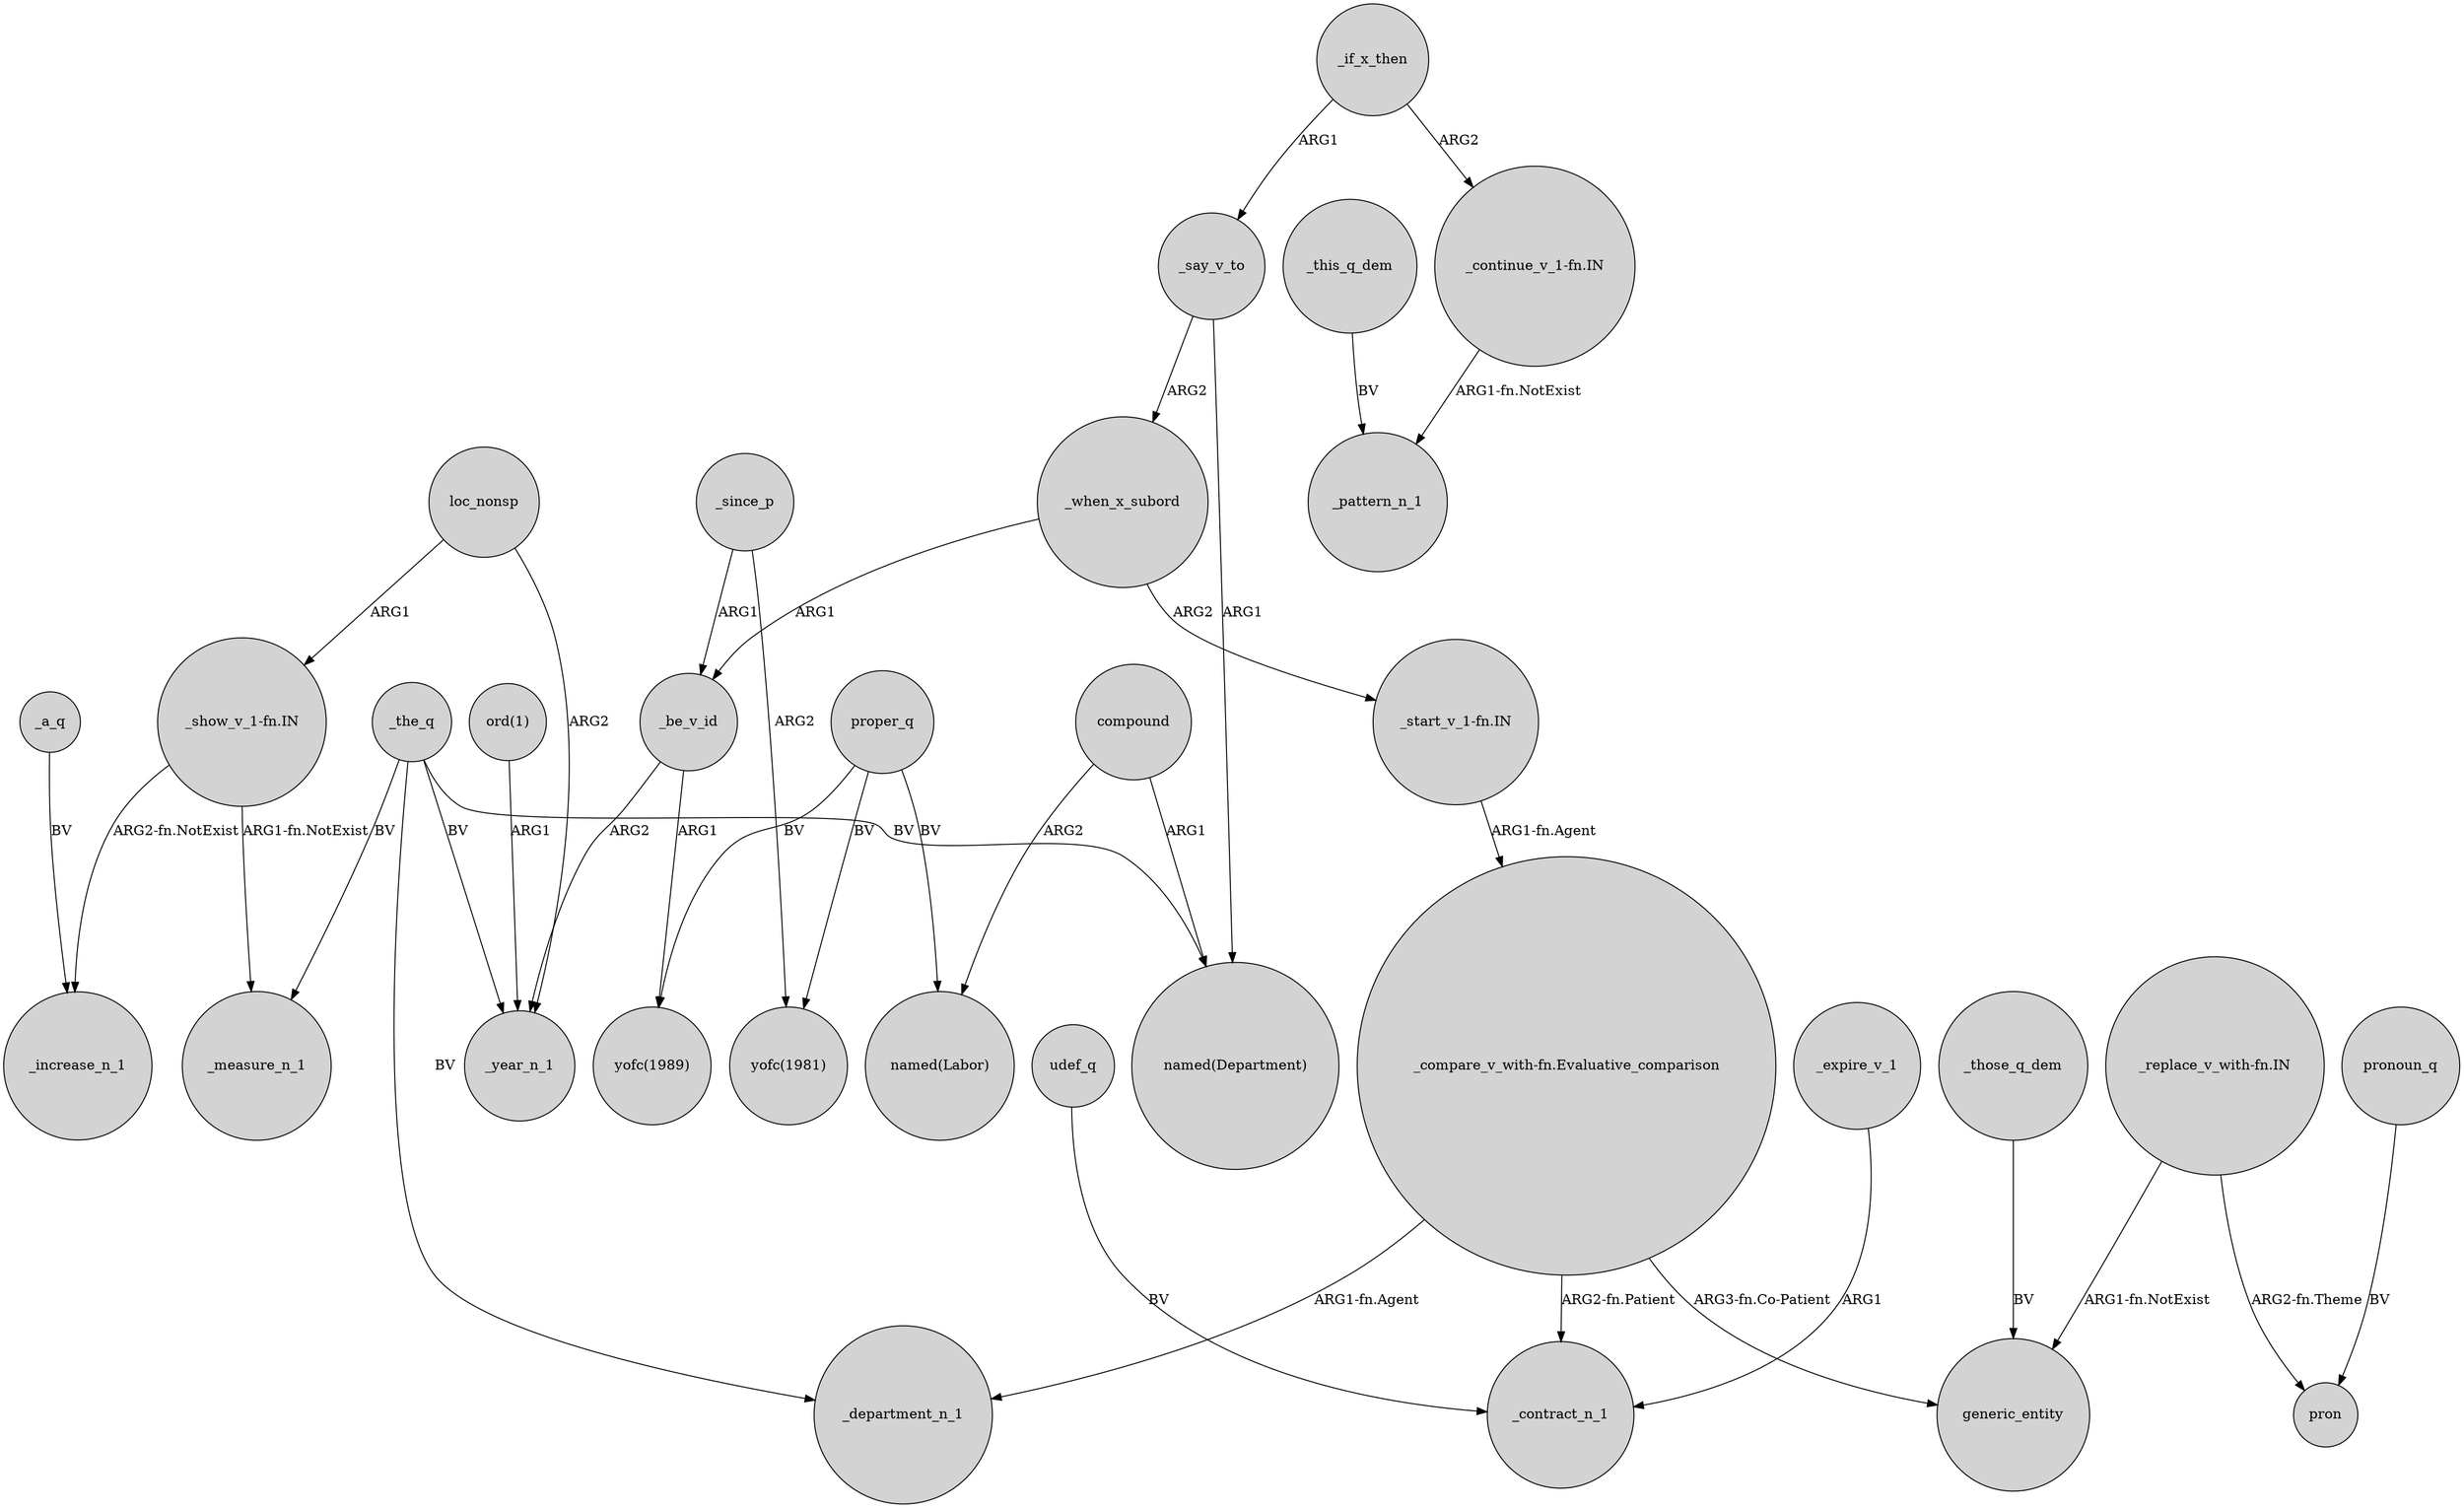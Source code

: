 digraph {
	node [shape=circle style=filled]
	_the_q -> _measure_n_1 [label=BV]
	"_show_v_1-fn.IN" -> _increase_n_1 [label="ARG2-fn.NotExist"]
	_this_q_dem -> _pattern_n_1 [label=BV]
	_a_q -> _increase_n_1 [label=BV]
	"_compare_v_with-fn.Evaluative_comparison" -> _contract_n_1 [label="ARG2-fn.Patient"]
	_since_p -> "yofc(1981)" [label=ARG2]
	_be_v_id -> _year_n_1 [label=ARG2]
	_if_x_then -> _say_v_to [label=ARG1]
	"_compare_v_with-fn.Evaluative_comparison" -> _department_n_1 [label="ARG1-fn.Agent"]
	_if_x_then -> "_continue_v_1-fn.IN" [label=ARG2]
	_the_q -> _department_n_1 [label=BV]
	"_show_v_1-fn.IN" -> _measure_n_1 [label="ARG1-fn.NotExist"]
	proper_q -> "yofc(1989)" [label=BV]
	"_replace_v_with-fn.IN" -> generic_entity [label="ARG1-fn.NotExist"]
	pronoun_q -> pron [label=BV]
	compound -> "named(Labor)" [label=ARG2]
	_when_x_subord -> "_start_v_1-fn.IN" [label=ARG2]
	_since_p -> _be_v_id [label=ARG1]
	_say_v_to -> _when_x_subord [label=ARG2]
	_the_q -> "named(Department)" [label=BV]
	loc_nonsp -> _year_n_1 [label=ARG2]
	"_continue_v_1-fn.IN" -> _pattern_n_1 [label="ARG1-fn.NotExist"]
	_expire_v_1 -> _contract_n_1 [label=ARG1]
	_the_q -> _year_n_1 [label=BV]
	_be_v_id -> "yofc(1989)" [label=ARG1]
	proper_q -> "yofc(1981)" [label=BV]
	_say_v_to -> "named(Department)" [label=ARG1]
	"_compare_v_with-fn.Evaluative_comparison" -> generic_entity [label="ARG3-fn.Co-Patient"]
	compound -> "named(Department)" [label=ARG1]
	"ord(1)" -> _year_n_1 [label=ARG1]
	_when_x_subord -> _be_v_id [label=ARG1]
	proper_q -> "named(Labor)" [label=BV]
	"_start_v_1-fn.IN" -> "_compare_v_with-fn.Evaluative_comparison" [label="ARG1-fn.Agent"]
	loc_nonsp -> "_show_v_1-fn.IN" [label=ARG1]
	udef_q -> _contract_n_1 [label=BV]
	_those_q_dem -> generic_entity [label=BV]
	"_replace_v_with-fn.IN" -> pron [label="ARG2-fn.Theme"]
}
